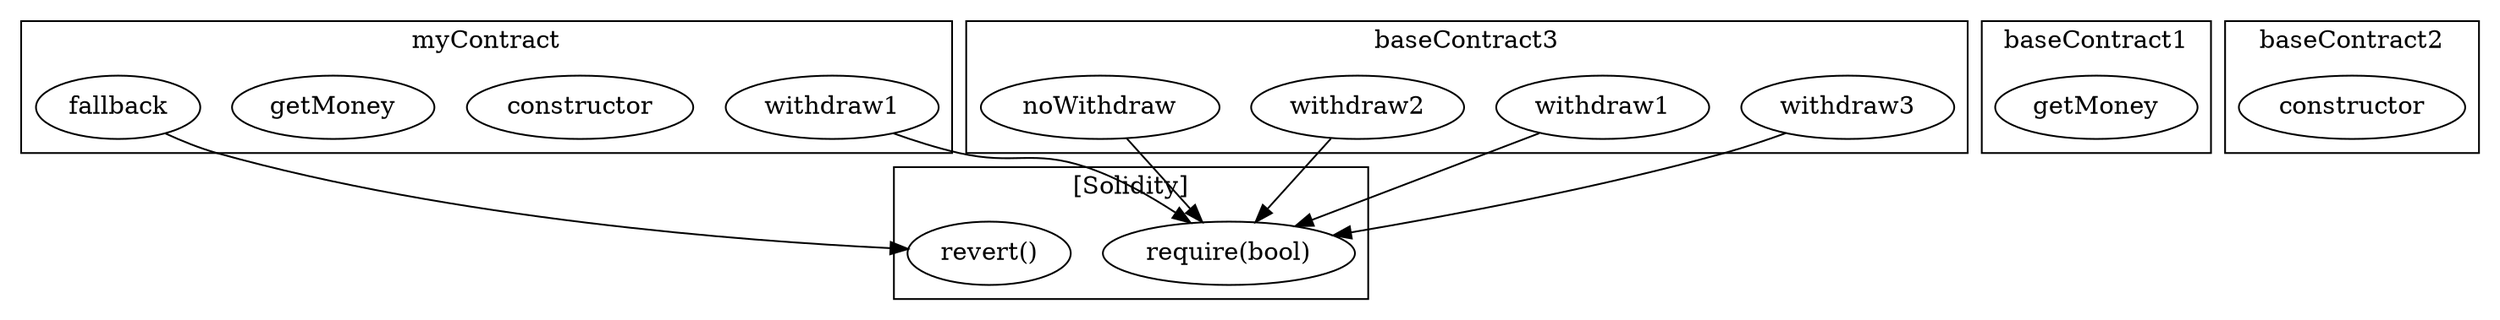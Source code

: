 strict digraph {
subgraph cluster_248_myContract {
label = "myContract"
"248_withdraw1" [label="withdraw1"]
"248_constructor" [label="constructor"]
"248_getMoney" [label="getMoney"]
"248_fallback" [label="fallback"]
}subgraph cluster_161_baseContract3 {
label = "baseContract3"
"161_withdraw3" [label="withdraw3"]
"161_withdraw1" [label="withdraw1"]
"161_withdraw2" [label="withdraw2"]
"161_noWithdraw" [label="noWithdraw"]
}subgraph cluster_10_baseContract1 {
label = "baseContract1"
"10_getMoney" [label="getMoney"]
}subgraph cluster_33_baseContract2 {
label = "baseContract2"
"33_constructor" [label="constructor"]
}subgraph cluster_solidity {
label = "[Solidity]"
"require(bool)" 
"revert()" 
"161_withdraw3" -> "require(bool)"
"248_fallback" -> "revert()"
"161_withdraw1" -> "require(bool)"
"161_noWithdraw" -> "require(bool)"
"248_withdraw1" -> "require(bool)"
"161_withdraw2" -> "require(bool)"
}
}